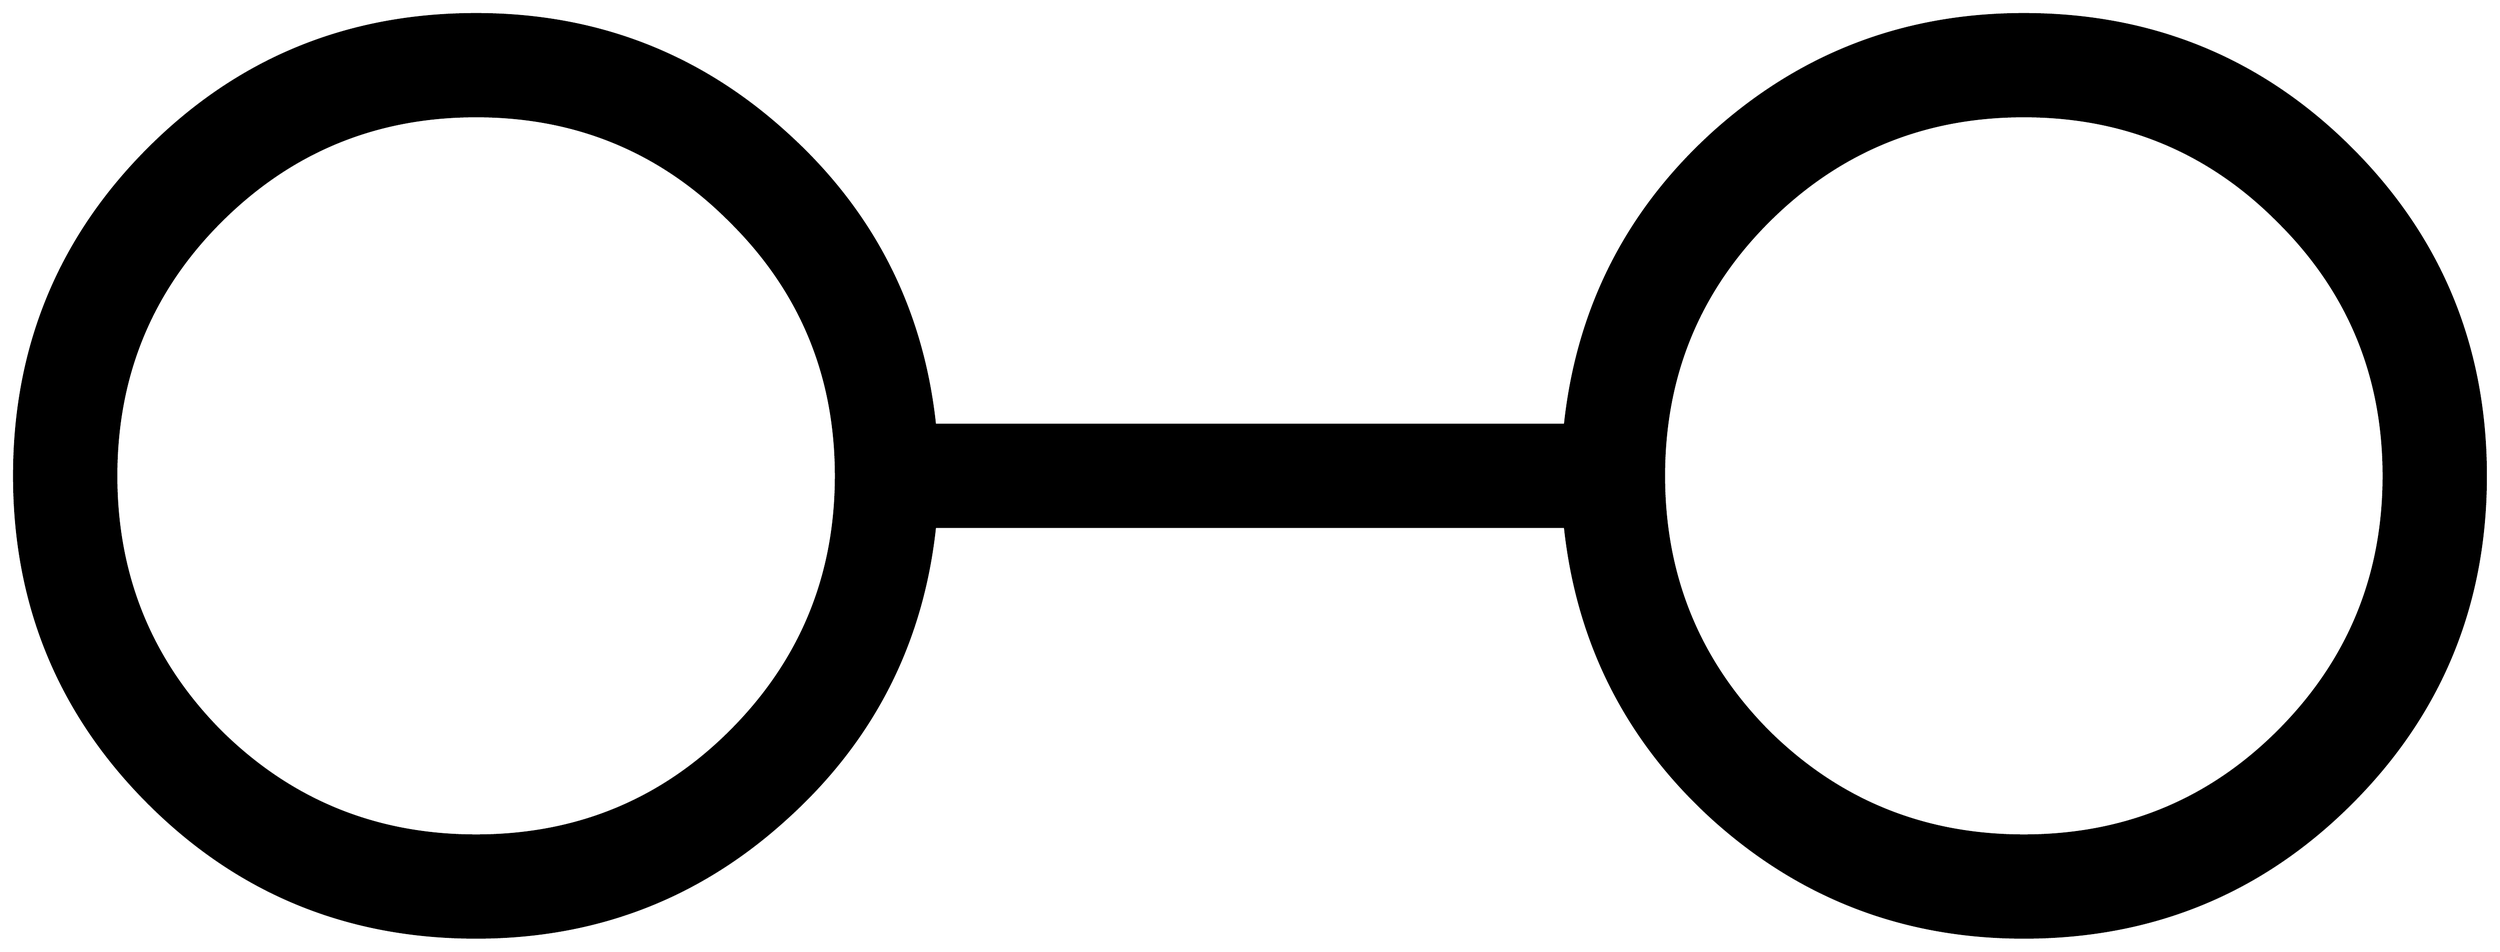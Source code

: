 


\begin{tikzpicture}[y=0.80pt, x=0.80pt, yscale=-1.0, xscale=1.0, inner sep=0pt, outer sep=0pt]
\begin{scope}[shift={(100.0,1706.0)},nonzero rule]
  \path[draw=.,fill=.,line width=1.600pt] (2450.0,-582.0) ..
    controls (2450.0,-458.667) and (2407.0,-354.0) ..
    (2321.0,-268.0) .. controls (2235.0,-182.0) and
    (2130.333,-139.0) .. (2007.0,-139.0) .. controls
    (1893.0,-139.0) and (1794.0,-176.667) .. (1710.0,-252.0) ..
    controls (1626.667,-327.333) and (1579.0,-421.0) ..
    (1567.0,-533.0) -- (963.0,-533.0) .. controls (951.0,-421.0)
    and (903.0,-327.333) .. (819.0,-252.0) .. controls
    (735.667,-176.667) and (637.0,-139.0) .. (523.0,-139.0) ..
    controls (399.667,-139.0) and (295.0,-182.0) .. (209.0,-268.0)
    .. controls (123.0,-354.0) and (80.0,-458.667) ..
    (80.0,-582.0) .. controls (80.0,-705.333) and (123.0,-810.0)
    .. (209.0,-896.0) .. controls (295.0,-982.0) and
    (399.667,-1025.0) .. (523.0,-1025.0) .. controls
    (637.0,-1025.0) and (735.667,-987.333) .. (819.0,-912.0) ..
    controls (903.0,-836.667) and (951.0,-743.0) .. (963.0,-631.0)
    -- (1567.0,-631.0) .. controls (1579.0,-743.0) and
    (1626.667,-836.667) .. (1710.0,-912.0) .. controls
    (1794.0,-987.333) and (1893.0,-1025.0) .. (2007.0,-1025.0) ..
    controls (2130.333,-1025.0) and (2235.0,-982.0) ..
    (2321.0,-896.0) .. controls (2407.0,-810.0) and
    (2450.0,-705.333) .. (2450.0,-582.0) -- cycle(2352.0,-582.0)
    .. controls (2352.0,-678.0) and (2318.333,-759.333) ..
    (2251.0,-826.0) .. controls (2184.333,-893.333) and
    (2103.0,-927.0) .. (2007.0,-927.0) .. controls
    (1911.0,-927.0) and (1829.333,-893.333) .. (1762.0,-826.0) ..
    controls (1695.333,-759.333) and (1662.0,-678.0) ..
    (1662.0,-582.0) .. controls (1662.0,-486.0) and
    (1695.333,-404.333) .. (1762.0,-337.0) .. controls
    (1829.333,-270.333) and (1911.0,-237.0) .. (2007.0,-237.0) ..
    controls (2103.0,-237.0) and (2184.333,-270.333) ..
    (2251.0,-337.0) .. controls (2318.333,-404.333) and
    (2352.0,-486.0) .. (2352.0,-582.0) -- cycle(868.0,-582.0) ..
    controls (868.0,-678.0) and (834.333,-759.333) .. (767.0,-826.0)
    .. controls (700.333,-893.333) and (619.0,-927.0) ..
    (523.0,-927.0) .. controls (427.0,-927.0) and (345.333,-893.333)
    .. (278.0,-826.0) .. controls (211.333,-759.333) and
    (178.0,-678.0) .. (178.0,-582.0) .. controls (178.0,-486.0)
    and (211.333,-404.333) .. (278.0,-337.0) .. controls
    (345.333,-270.333) and (427.0,-237.0) .. (523.0,-237.0) ..
    controls (619.0,-237.0) and (700.333,-270.333) .. (767.0,-337.0)
    .. controls (834.333,-404.333) and (868.0,-486.0) ..
    (868.0,-582.0) -- cycle;
\end{scope}

\end{tikzpicture}

